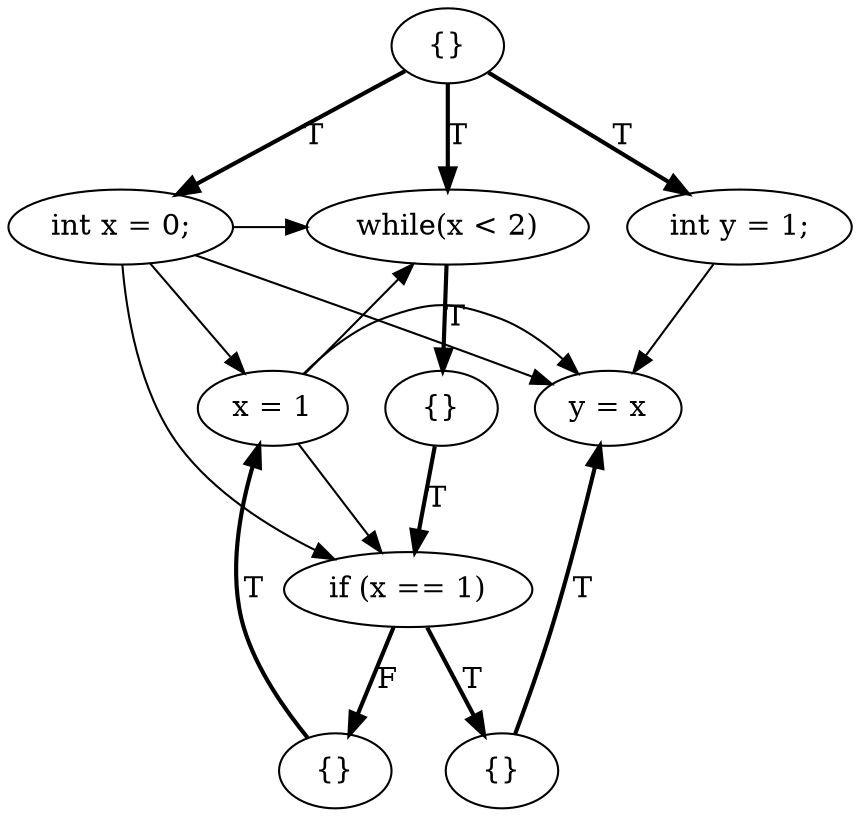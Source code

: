 digraph {
rankdir=TD;
3[label="{}"]; 
3 -> 6[label="T",style=bold];
6[label="int x = 0;"];
6 -> 8;
6 -> 0;
6 -> 9;
6 -> 4;
3 -> 7[label="T",style=bold];
7[label="int y = 1;"];
7 -> 8;
3 -> 4[label="T",style=bold];
4[label="while(x < 2)"]; 
4 -> 5[label="T",style=bold];
5[label="{}"]; 
5 -> 0[label="T",style=bold];
0[label="if (x == 1)"]; 
0 -> 1[label="T",style=bold];
1[label="{}"]; 
1 -> 8[label="T",style=bold];
8[label="y = x"];
0 -> 2[label="F",style=bold];
2[label="{}"]; 
2 -> 9[label="T",style=bold];
9[label="x = 1"];
9 -> 8;
9 -> 0;
9 -> 4;
{ rank=same 6 7 4 }{ rank=same 5 }{ rank=same 0 }{ rank=same 1 2 }{ rank=same 8 9 }
}